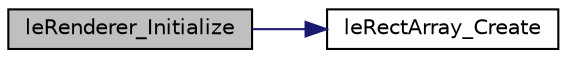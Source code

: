 digraph "leRenderer_Initialize"
{
 // LATEX_PDF_SIZE
  edge [fontname="Helvetica",fontsize="10",labelfontname="Helvetica",labelfontsize="10"];
  node [fontname="Helvetica",fontsize="10",shape=record];
  rankdir="LR";
  Node1 [label="leRenderer_Initialize",height=0.2,width=0.4,color="black", fillcolor="grey75", style="filled", fontcolor="black",tooltip=" "];
  Node1 -> Node2 [color="midnightblue",fontsize="10",style="solid",fontname="Helvetica"];
  Node2 [label="leRectArray_Create",height=0.2,width=0.4,color="black", fillcolor="white", style="filled",URL="$legato__rectarray_8c.html#a7ee2cfb52c7b1d96b0f471dd6d8a13f3",tooltip=" "];
}
